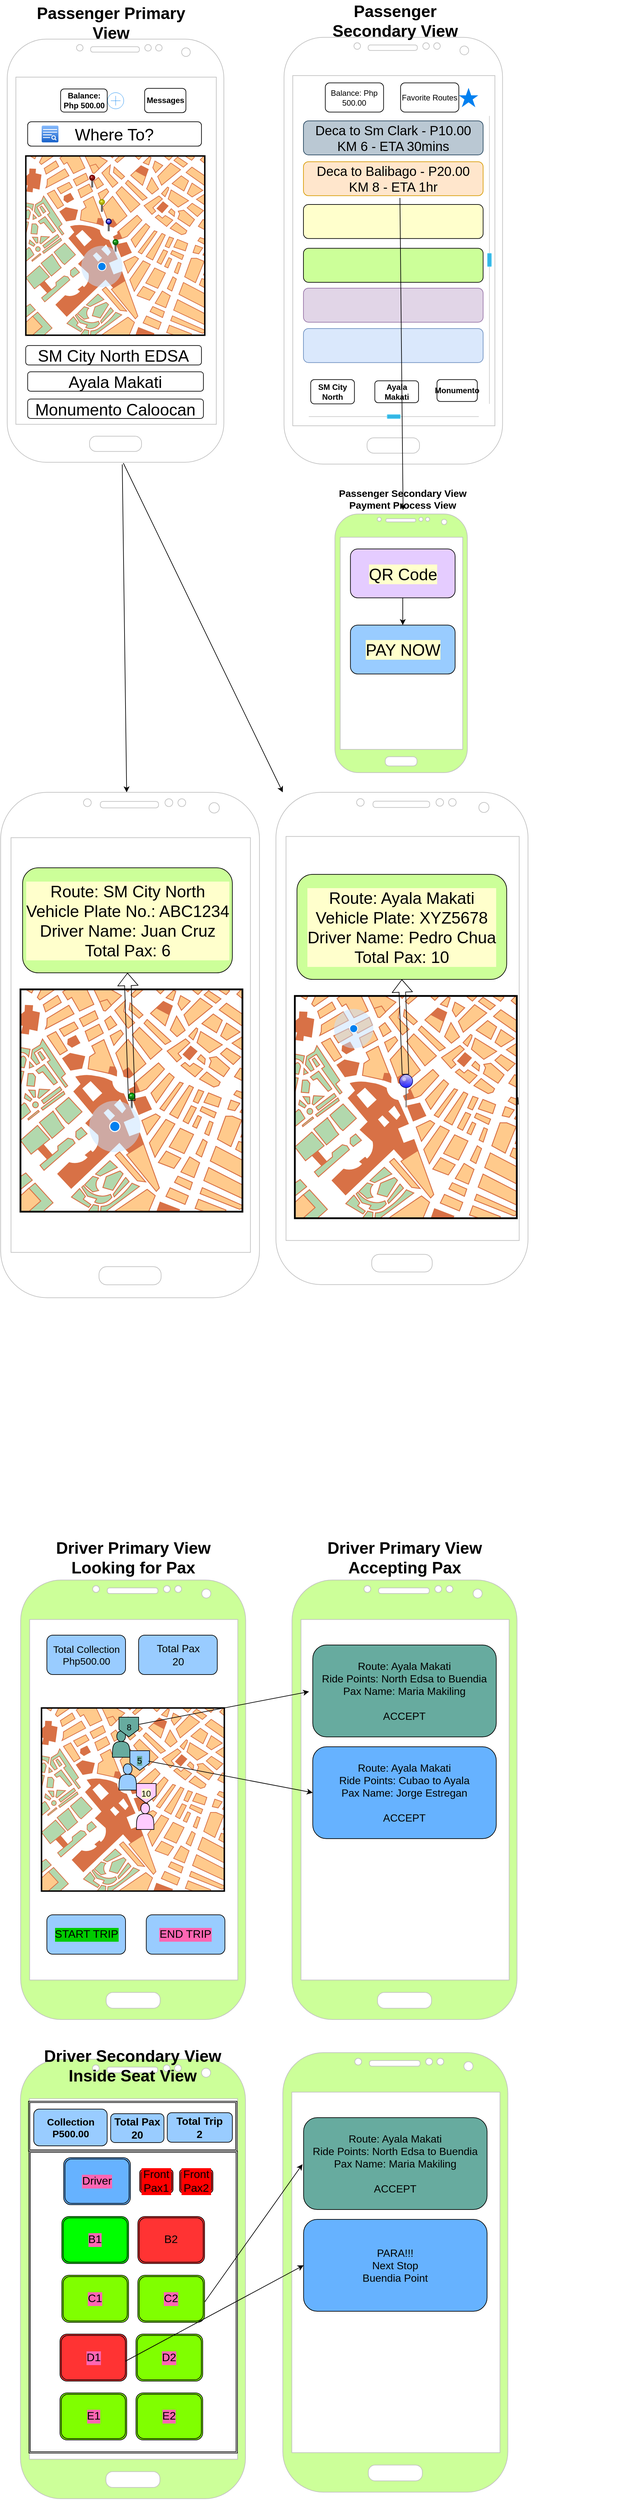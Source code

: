 <mxfile version="14.9.3" type="github">
  <diagram id="piDafpqhtRUU5qUU-vj8" name="Page-1">
    <mxGraphModel dx="1588" dy="2002" grid="1" gridSize="10" guides="1" tooltips="1" connect="1" arrows="1" fold="1" page="1" pageScale="1" pageWidth="827" pageHeight="1169" math="0" shadow="0">
      <root>
        <mxCell id="0" />
        <mxCell id="1" parent="0" />
        <mxCell id="udgCYuw0WRuSbdg0uXdK-69" value="" style="endArrow=classic;html=1;fontSize=25;fontColor=none;exitX=0.531;exitY=1.005;exitDx=0;exitDy=0;exitPerimeter=0;" edge="1" parent="1" source="x3bXPSNRKuim9LjTw-3l-4" target="udgCYuw0WRuSbdg0uXdK-16">
          <mxGeometry width="50" height="50" relative="1" as="geometry">
            <mxPoint x="710" y="-66" as="sourcePoint" />
            <mxPoint x="760" y="-116" as="targetPoint" />
          </mxGeometry>
        </mxCell>
        <mxCell id="udgCYuw0WRuSbdg0uXdK-70" value="" style="endArrow=classic;html=1;fontSize=25;fontColor=none;exitX=0.536;exitY=1.002;exitDx=0;exitDy=0;exitPerimeter=0;" edge="1" parent="1" source="x3bXPSNRKuim9LjTw-3l-4" target="udgCYuw0WRuSbdg0uXdK-18">
          <mxGeometry width="50" height="50" relative="1" as="geometry">
            <mxPoint x="496.906" y="-201.65" as="sourcePoint" />
            <mxPoint x="494.447" y="-146" as="targetPoint" />
          </mxGeometry>
        </mxCell>
        <mxCell id="udgCYuw0WRuSbdg0uXdK-122" value="" style="group" vertex="1" connectable="0" parent="1">
          <mxGeometry x="20" y="-1140" width="755.76" height="680" as="geometry" />
        </mxCell>
        <mxCell id="x3bXPSNRKuim9LjTw-3l-4" value="" style="verticalLabelPosition=bottom;verticalAlign=top;html=1;shadow=0;dashed=0;strokeWidth=1;shape=mxgraph.android.phone2;strokeColor=#c0c0c0;" parent="udgCYuw0WRuSbdg0uXdK-122" vertex="1">
          <mxGeometry y="32.601" width="330.571" height="644.62" as="geometry" />
        </mxCell>
        <mxCell id="x3bXPSNRKuim9LjTw-3l-10" value="" style="group" parent="udgCYuw0WRuSbdg0uXdK-122" vertex="1" connectable="0">
          <mxGeometry x="28.215" y="210.428" width="274.148" height="274.149" as="geometry" />
        </mxCell>
        <mxCell id="x3bXPSNRKuim9LjTw-3l-5" value="" style="verticalLabelPosition=bottom;shadow=0;dashed=0;align=center;html=1;verticalAlign=top;strokeWidth=1;shape=mxgraph.mockup.misc.map;" parent="x3bXPSNRKuim9LjTw-3l-10" vertex="1">
          <mxGeometry width="274.148" height="274.149" as="geometry" />
        </mxCell>
        <mxCell id="x3bXPSNRKuim9LjTw-3l-6" value="" style="verticalLabelPosition=top;shadow=0;dashed=0;align=center;html=1;verticalAlign=bottom;strokeWidth=1;shape=mxgraph.mockup.misc.pin;fillColor2=#ccccff;fillColor3=#0000ff;strokeColor=#000066;" parent="x3bXPSNRKuim9LjTw-3l-10" vertex="1">
          <mxGeometry x="122.937" y="96.323" width="7.409" height="18.524" as="geometry" />
        </mxCell>
        <mxCell id="x3bXPSNRKuim9LjTw-3l-7" value="" style="verticalLabelPosition=top;shadow=0;dashed=0;align=center;html=1;verticalAlign=bottom;strokeWidth=1;shape=mxgraph.mockup.misc.pin;fillColor2=#ffff00;fillColor3=#888800;strokeColor=#999900;" parent="x3bXPSNRKuim9LjTw-3l-10" vertex="1">
          <mxGeometry x="112.564" y="66.685" width="7.409" height="18.524" as="geometry" />
        </mxCell>
        <mxCell id="x3bXPSNRKuim9LjTw-3l-8" value="" style="verticalLabelPosition=top;shadow=0;dashed=0;align=center;html=1;verticalAlign=bottom;strokeWidth=1;shape=mxgraph.mockup.misc.pin;fillColor2=#dd0000;fillColor3=#440000;strokeColor=#660000;" parent="x3bXPSNRKuim9LjTw-3l-10" vertex="1">
          <mxGeometry x="97.745" y="29.638" width="7.409" height="18.524" as="geometry" />
        </mxCell>
        <mxCell id="x3bXPSNRKuim9LjTw-3l-9" value="" style="verticalLabelPosition=top;shadow=0;dashed=0;align=center;html=1;verticalAlign=bottom;strokeWidth=1;shape=mxgraph.mockup.misc.pin;fillColor2=#00dd00;fillColor3=#004400;strokeColor=#006600;" parent="x3bXPSNRKuim9LjTw-3l-10" vertex="1">
          <mxGeometry x="133.369" y="127.813" width="7.409" height="18.524" as="geometry" />
        </mxCell>
        <mxCell id="udgCYuw0WRuSbdg0uXdK-47" value="" style="html=1;verticalLabelPosition=bottom;labelBackgroundColor=#ffffff;verticalAlign=top;shadow=0;dashed=0;strokeWidth=2;shape=mxgraph.ios7.misc.current_location;strokeColor=#ffffff;fillColor=#0080F0;fontSize=25;" vertex="1" parent="x3bXPSNRKuim9LjTw-3l-10">
          <mxGeometry x="84.778" y="137.074" width="62.98" height="62.98" as="geometry" />
        </mxCell>
        <mxCell id="udgCYuw0WRuSbdg0uXdK-1" value="Passenger Primary View" style="text;html=1;strokeColor=none;fillColor=none;align=center;verticalAlign=middle;whiteSpace=wrap;rounded=0;fontStyle=1;fontSize=25;" vertex="1" parent="udgCYuw0WRuSbdg0uXdK-122">
          <mxGeometry x="43.716" y="2.964" width="228.951" height="7.409" as="geometry" />
        </mxCell>
        <mxCell id="udgCYuw0WRuSbdg0uXdK-2" value="" style="verticalLabelPosition=bottom;verticalAlign=top;html=1;shadow=0;dashed=0;strokeWidth=1;shape=mxgraph.android.phone2;strokeColor=#c0c0c0;fontSize=25;" vertex="1" parent="udgCYuw0WRuSbdg0uXdK-122">
          <mxGeometry x="422.336" y="29.823" width="333.424" height="650.177" as="geometry" />
        </mxCell>
        <mxCell id="udgCYuw0WRuSbdg0uXdK-3" value="Balance: Php 500.00" style="rounded=1;whiteSpace=wrap;html=1;" vertex="1" parent="udgCYuw0WRuSbdg0uXdK-122">
          <mxGeometry x="485.316" y="99.286" width="88.913" height="44.457" as="geometry" />
        </mxCell>
        <mxCell id="udgCYuw0WRuSbdg0uXdK-4" value="Deca to Sm Clark - P10.00&lt;br style=&quot;font-size: 20px;&quot;&gt;KM 6 - ETA 30mins" style="rounded=1;whiteSpace=wrap;html=1;fontSize=20;fillColor=#bac8d3;strokeColor=#23445d;" vertex="1" parent="udgCYuw0WRuSbdg0uXdK-122">
          <mxGeometry x="451.974" y="157.08" width="274.148" height="51.866" as="geometry" />
        </mxCell>
        <mxCell id="udgCYuw0WRuSbdg0uXdK-5" value="Deca to Balibago - P20.00&lt;br style=&quot;font-size: 20px;&quot;&gt;KM 8 - ETA 1hr" style="rounded=1;whiteSpace=wrap;html=1;fontSize=20;fillColor=#ffe6cc;strokeColor=#d79b00;" vertex="1" parent="udgCYuw0WRuSbdg0uXdK-122">
          <mxGeometry x="451.974" y="219.319" width="274.148" height="51.866" as="geometry" />
        </mxCell>
        <mxCell id="udgCYuw0WRuSbdg0uXdK-6" value="" style="rounded=1;whiteSpace=wrap;html=1;fontSize=25;labelBackgroundColor=#FFFFCC;noLabel=1;fontColor=none;fillColor=#FFFFCC;" vertex="1" parent="udgCYuw0WRuSbdg0uXdK-122">
          <mxGeometry x="451.974" y="284.522" width="274.148" height="51.866" as="geometry" />
        </mxCell>
        <mxCell id="udgCYuw0WRuSbdg0uXdK-7" value="" style="rounded=1;whiteSpace=wrap;html=1;fontSize=25;fillColor=#CCFF99;" vertex="1" parent="udgCYuw0WRuSbdg0uXdK-122">
          <mxGeometry x="451.974" y="351.207" width="274.148" height="51.866" as="geometry" />
        </mxCell>
        <mxCell id="udgCYuw0WRuSbdg0uXdK-8" value="" style="rounded=1;whiteSpace=wrap;html=1;fontSize=25;fillColor=#e1d5e7;strokeColor=#9673a6;" vertex="1" parent="udgCYuw0WRuSbdg0uXdK-122">
          <mxGeometry x="451.974" y="411.964" width="274.148" height="51.866" as="geometry" />
        </mxCell>
        <mxCell id="udgCYuw0WRuSbdg0uXdK-9" value="" style="rounded=1;whiteSpace=wrap;html=1;fontSize=25;fillColor=#dae8fc;strokeColor=#6c8ebf;" vertex="1" parent="udgCYuw0WRuSbdg0uXdK-122">
          <mxGeometry x="451.974" y="473.462" width="274.148" height="51.866" as="geometry" />
        </mxCell>
        <mxCell id="udgCYuw0WRuSbdg0uXdK-11" value="Passenger Secondary View" style="text;html=1;strokeColor=none;fillColor=none;align=center;verticalAlign=middle;whiteSpace=wrap;rounded=0;fontStyle=1;fontSize=25;" vertex="1" parent="udgCYuw0WRuSbdg0uXdK-122">
          <mxGeometry x="464.57" width="254.143" height="7.409" as="geometry" />
        </mxCell>
        <mxCell id="udgCYuw0WRuSbdg0uXdK-12" value="SM City North EDSA" style="rounded=1;whiteSpace=wrap;html=1;fontSize=25;" vertex="1" parent="udgCYuw0WRuSbdg0uXdK-122">
          <mxGeometry x="28.215" y="499.395" width="268.161" height="29.638" as="geometry" />
        </mxCell>
        <mxCell id="udgCYuw0WRuSbdg0uXdK-13" value="Where To?" style="rounded=1;whiteSpace=wrap;html=1;fontSize=25;" vertex="1" parent="udgCYuw0WRuSbdg0uXdK-122">
          <mxGeometry x="31.208" y="158.562" width="265.168" height="37.047" as="geometry" />
        </mxCell>
        <mxCell id="udgCYuw0WRuSbdg0uXdK-19" value="&lt;b&gt;SM City North&lt;/b&gt;" style="rounded=1;whiteSpace=wrap;html=1;" vertex="1" parent="udgCYuw0WRuSbdg0uXdK-122">
          <mxGeometry x="463.088" y="551.261" width="66.685" height="37.047" as="geometry" />
        </mxCell>
        <mxCell id="udgCYuw0WRuSbdg0uXdK-20" value="&lt;b&gt;Ayala Makati&lt;/b&gt;" style="rounded=1;whiteSpace=wrap;html=1;" vertex="1" parent="udgCYuw0WRuSbdg0uXdK-122">
          <mxGeometry x="560.892" y="553.114" width="66.685" height="33.342" as="geometry" />
        </mxCell>
        <mxCell id="udgCYuw0WRuSbdg0uXdK-21" value="&lt;b&gt;Monumento&lt;/b&gt;" style="rounded=1;whiteSpace=wrap;html=1;" vertex="1" parent="udgCYuw0WRuSbdg0uXdK-122">
          <mxGeometry x="655.733" y="551.261" width="61.498" height="33.342" as="geometry" />
        </mxCell>
        <mxCell id="udgCYuw0WRuSbdg0uXdK-35" value="" style="verticalLabelPosition=bottom;verticalAlign=top;html=1;shadow=0;dashed=0;strokeWidth=1;shape=mxgraph.android.quickscroll3;dy=0.5;fillColor=#33b5e5;strokeColor=#66D5F5;fontSize=25;" vertex="1" parent="udgCYuw0WRuSbdg0uXdK-122">
          <mxGeometry x="733.532" y="149.67" width="4.446" height="438.638" as="geometry" />
        </mxCell>
        <mxCell id="udgCYuw0WRuSbdg0uXdK-37" value="Messages" style="rounded=1;whiteSpace=wrap;html=1;fontStyle=1" vertex="1" parent="udgCYuw0WRuSbdg0uXdK-122">
          <mxGeometry x="209.686" y="107.622" width="62.98" height="37.047" as="geometry" />
        </mxCell>
        <mxCell id="udgCYuw0WRuSbdg0uXdK-38" value="Favorite Routes" style="rounded=1;whiteSpace=wrap;html=1;" vertex="1" parent="udgCYuw0WRuSbdg0uXdK-122">
          <mxGeometry x="600.162" y="99.286" width="88.913" height="44.457" as="geometry" />
        </mxCell>
        <mxCell id="udgCYuw0WRuSbdg0uXdK-39" value="" style="verticalLabelPosition=bottom;verticalAlign=top;html=1;shadow=0;dashed=0;strokeWidth=1;shape=mxgraph.android.quickscroll3;dy=0.5;fillColor=#33b5e5;strokeColor=#66D5F5;fontSize=25;rotation=90;" vertex="1" parent="udgCYuw0WRuSbdg0uXdK-122">
          <mxGeometry x="587.566" y="477.908" width="4.446" height="259.33" as="geometry" />
        </mxCell>
        <mxCell id="udgCYuw0WRuSbdg0uXdK-46" value="" style="verticalLabelPosition=bottom;verticalAlign=top;html=1;shadow=0;dashed=0;strokeWidth=1;shape=mxgraph.ios.iSortFindIcon;fillColor=#8BbEff;fillColor2=#135Ec8;strokeColor=#ffffff;fontSize=25;" vertex="1" parent="udgCYuw0WRuSbdg0uXdK-122">
          <mxGeometry x="51.866" y="163.563" width="27.044" height="27.044" as="geometry" />
        </mxCell>
        <mxCell id="udgCYuw0WRuSbdg0uXdK-52" value="Monumento Caloocan" style="rounded=1;whiteSpace=wrap;html=1;fontSize=25;" vertex="1" parent="udgCYuw0WRuSbdg0uXdK-122">
          <mxGeometry x="31.208" y="580.899" width="268.161" height="29.638" as="geometry" />
        </mxCell>
        <mxCell id="udgCYuw0WRuSbdg0uXdK-54" value="" style="html=1;verticalLabelPosition=bottom;labelBackgroundColor=#ffffff;verticalAlign=top;shadow=0;dashed=0;strokeWidth=2;shape=mxgraph.ios7.misc.star;fillColor=#0080f0;strokeColor=none;fontSize=25;" vertex="1" parent="udgCYuw0WRuSbdg0uXdK-122">
          <mxGeometry x="689.075" y="106.696" width="29.638" height="29.638" as="geometry" />
        </mxCell>
        <mxCell id="udgCYuw0WRuSbdg0uXdK-53" value="Ayala Makati" style="rounded=1;whiteSpace=wrap;html=1;fontSize=25;" vertex="1" parent="udgCYuw0WRuSbdg0uXdK-122">
          <mxGeometry x="31.208" y="539.406" width="268.161" height="29.638" as="geometry" />
        </mxCell>
        <mxCell id="udgCYuw0WRuSbdg0uXdK-55" value="" style="group" vertex="1" connectable="0" parent="udgCYuw0WRuSbdg0uXdK-122">
          <mxGeometry x="81.504" y="108.548" width="96.322" height="35.195" as="geometry" />
        </mxCell>
        <mxCell id="x3bXPSNRKuim9LjTw-3l-11" value="Balance: Php 500.00" style="rounded=1;whiteSpace=wrap;html=1;fontStyle=1" parent="udgCYuw0WRuSbdg0uXdK-55" vertex="1">
          <mxGeometry width="71.101" height="35.195" as="geometry" />
        </mxCell>
        <mxCell id="udgCYuw0WRuSbdg0uXdK-51" value="" style="html=1;verticalLabelPosition=bottom;labelBackgroundColor=#ffffff;verticalAlign=top;shadow=0;dashed=0;strokeWidth=2;shape=mxgraph.ios7.misc.increase;strokeColor=#0080f0;fontSize=25;" vertex="1" parent="udgCYuw0WRuSbdg0uXdK-55">
          <mxGeometry x="71.627" y="5.557" width="24.696" height="24.696" as="geometry" />
        </mxCell>
        <mxCell id="udgCYuw0WRuSbdg0uXdK-74" value="" style="endArrow=classic;html=1;fontSize=25;fontColor=none;exitX=0.537;exitY=1.063;exitDx=0;exitDy=0;exitPerimeter=0;" edge="1" parent="1" source="udgCYuw0WRuSbdg0uXdK-5">
          <mxGeometry width="50" height="50" relative="1" as="geometry">
            <mxPoint x="1540" y="-760" as="sourcePoint" />
            <mxPoint x="624" y="-390" as="targetPoint" />
          </mxGeometry>
        </mxCell>
        <mxCell id="udgCYuw0WRuSbdg0uXdK-124" value="" style="group" vertex="1" connectable="0" parent="1">
          <mxGeometry x="10" y="30" width="976" height="780" as="geometry" />
        </mxCell>
        <mxCell id="udgCYuw0WRuSbdg0uXdK-16" value="" style="verticalLabelPosition=bottom;verticalAlign=top;html=1;shadow=0;dashed=0;strokeWidth=1;shape=mxgraph.android.phone2;strokeColor=#c0c0c0;fontSize=25;" vertex="1" parent="udgCYuw0WRuSbdg0uXdK-124">
          <mxGeometry y="10" width="394.87" height="770" as="geometry" />
        </mxCell>
        <mxCell id="udgCYuw0WRuSbdg0uXdK-56" value="Route: SM City North&lt;br&gt;Vehicle Plate No.: ABC1234&lt;br&gt;Driver Name: Juan Cruz&lt;br&gt;Total Pax: 6" style="rounded=1;whiteSpace=wrap;html=1;labelBackgroundColor=#FFFFCC;fontSize=25;fontColor=none;fillColor=#CCFF99;" vertex="1" parent="udgCYuw0WRuSbdg0uXdK-124">
          <mxGeometry x="33.5" y="125" width="320" height="160" as="geometry" />
        </mxCell>
        <mxCell id="udgCYuw0WRuSbdg0uXdK-60" value="" style="group" vertex="1" connectable="0" parent="udgCYuw0WRuSbdg0uXdK-124">
          <mxGeometry x="30" y="310" width="340" height="340" as="geometry" />
        </mxCell>
        <mxCell id="udgCYuw0WRuSbdg0uXdK-57" value="" style="verticalLabelPosition=bottom;shadow=0;dashed=0;align=center;html=1;verticalAlign=top;strokeWidth=1;shape=mxgraph.mockup.misc.map;" vertex="1" parent="udgCYuw0WRuSbdg0uXdK-60">
          <mxGeometry width="340.0" height="340" as="geometry" />
        </mxCell>
        <mxCell id="udgCYuw0WRuSbdg0uXdK-58" value="" style="verticalLabelPosition=top;shadow=0;dashed=0;align=center;html=1;verticalAlign=bottom;strokeWidth=1;shape=mxgraph.mockup.misc.pin;fillColor2=#00dd00;fillColor3=#004400;strokeColor=#006600;" vertex="1" parent="udgCYuw0WRuSbdg0uXdK-60">
          <mxGeometry x="165.405" y="158.514" width="9.189" height="22.973" as="geometry" />
        </mxCell>
        <mxCell id="udgCYuw0WRuSbdg0uXdK-59" value="" style="html=1;verticalLabelPosition=bottom;labelBackgroundColor=#ffffff;verticalAlign=top;shadow=0;dashed=0;strokeWidth=2;shape=mxgraph.ios7.misc.current_location;strokeColor=#ffffff;fillColor=#0080F0;fontSize=25;" vertex="1" parent="udgCYuw0WRuSbdg0uXdK-60">
          <mxGeometry x="105.143" y="170" width="78.108" height="78.108" as="geometry" />
        </mxCell>
        <mxCell id="udgCYuw0WRuSbdg0uXdK-61" value="" style="shape=flexArrow;endArrow=classic;html=1;fontSize=25;fontColor=none;entryX=0.5;entryY=1;entryDx=0;entryDy=0;" edge="1" parent="udgCYuw0WRuSbdg0uXdK-60" target="udgCYuw0WRuSbdg0uXdK-56">
          <mxGeometry width="50" height="50" relative="1" as="geometry">
            <mxPoint x="170" y="170" as="sourcePoint" />
            <mxPoint x="200" y="60" as="targetPoint" />
          </mxGeometry>
        </mxCell>
        <mxCell id="udgCYuw0WRuSbdg0uXdK-66" value="" style="shape=flexArrow;endArrow=none;html=1;fontSize=25;fontColor=none;entryX=0.5;entryY=1;entryDx=0;entryDy=0;" edge="1" parent="udgCYuw0WRuSbdg0uXdK-124" target="udgCYuw0WRuSbdg0uXdK-65">
          <mxGeometry width="50" height="50" relative="1" as="geometry">
            <mxPoint x="790.0" y="480" as="sourcePoint" />
            <mxPoint x="783.5" y="285" as="targetPoint" />
          </mxGeometry>
        </mxCell>
        <mxCell id="udgCYuw0WRuSbdg0uXdK-127" value="" style="group" vertex="1" connectable="0" parent="udgCYuw0WRuSbdg0uXdK-124">
          <mxGeometry x="420" y="10" width="384.62" height="750" as="geometry" />
        </mxCell>
        <mxCell id="udgCYuw0WRuSbdg0uXdK-18" value="" style="verticalLabelPosition=bottom;verticalAlign=top;html=1;shadow=0;dashed=0;strokeWidth=1;shape=mxgraph.android.phone2;strokeColor=#c0c0c0;fontSize=25;" vertex="1" parent="udgCYuw0WRuSbdg0uXdK-127">
          <mxGeometry width="384.62" height="750" as="geometry" />
        </mxCell>
        <mxCell id="udgCYuw0WRuSbdg0uXdK-62" value="Route: Ayala Makati&lt;br&gt;Vehicle Plate: XYZ5678&lt;br&gt;Driver Name: Pedro Chua&lt;br&gt;Total Pax: 10" style="rounded=1;whiteSpace=wrap;html=1;labelBackgroundColor=#FFFFCC;fontSize=25;fontColor=none;fillColor=#CCFF99;" vertex="1" parent="udgCYuw0WRuSbdg0uXdK-127">
          <mxGeometry x="32.12" y="125" width="320" height="160" as="geometry" />
        </mxCell>
        <mxCell id="udgCYuw0WRuSbdg0uXdK-63" value="" style="verticalLabelPosition=bottom;shadow=0;dashed=0;align=center;html=1;verticalAlign=top;strokeWidth=1;shape=mxgraph.mockup.misc.map;" vertex="1" parent="udgCYuw0WRuSbdg0uXdK-127">
          <mxGeometry x="28.62" y="310" width="340.0" height="340" as="geometry" />
        </mxCell>
        <mxCell id="udgCYuw0WRuSbdg0uXdK-64" value="" style="shape=flexArrow;endArrow=classic;html=1;fontSize=25;fontColor=none;entryX=0.5;entryY=1;entryDx=0;entryDy=0;startArrow=none;" edge="1" parent="udgCYuw0WRuSbdg0uXdK-127" target="udgCYuw0WRuSbdg0uXdK-62" source="udgCYuw0WRuSbdg0uXdK-65">
          <mxGeometry width="50" height="50" relative="1" as="geometry">
            <mxPoint x="198.62" y="480" as="sourcePoint" />
            <mxPoint x="-21.38" y="-320" as="targetPoint" />
          </mxGeometry>
        </mxCell>
        <mxCell id="udgCYuw0WRuSbdg0uXdK-65" value="" style="verticalLabelPosition=top;html=1;shadow=0;dashed=0;verticalAlign=bottom;strokeWidth=1;shape=mxgraph.ios.iPin;fillColor2=#ccccff;fillColor3=#0000ff;strokeColor=#000066;labelBackgroundColor=#FFFFCC;fontSize=25;fontColor=none;fillColor=#CCFF99;" vertex="1" parent="udgCYuw0WRuSbdg0uXdK-127">
          <mxGeometry x="188.62" y="430" width="20" height="50" as="geometry" />
        </mxCell>
        <mxCell id="udgCYuw0WRuSbdg0uXdK-68" value="" style="html=1;verticalLabelPosition=bottom;labelBackgroundColor=#ffffff;verticalAlign=top;shadow=0;dashed=0;strokeWidth=2;shape=mxgraph.ios7.misc.current_location;strokeColor=#ffffff;fillColor=#0080F0;fontSize=25;fontColor=none;" vertex="1" parent="udgCYuw0WRuSbdg0uXdK-127">
          <mxGeometry x="88.62" y="330" width="60" height="60" as="geometry" />
        </mxCell>
        <mxCell id="udgCYuw0WRuSbdg0uXdK-123" value="" style="group" vertex="1" connectable="0" parent="1">
          <mxGeometry x="520" y="-410" width="204.97" height="420" as="geometry" />
        </mxCell>
        <mxCell id="udgCYuw0WRuSbdg0uXdK-72" value="" style="verticalLabelPosition=bottom;verticalAlign=top;html=1;shadow=0;dashed=0;strokeWidth=1;shape=mxgraph.android.phone2;strokeColor=#c0c0c0;labelBackgroundColor=#FFFFCC;fontSize=25;fontColor=none;fillColor=#CCFF99;" vertex="1" parent="udgCYuw0WRuSbdg0uXdK-123">
          <mxGeometry y="26.028" width="202.036" height="393.972" as="geometry" />
        </mxCell>
        <mxCell id="udgCYuw0WRuSbdg0uXdK-73" value="QR Code" style="rounded=1;whiteSpace=wrap;html=1;labelBackgroundColor=#FFFFCC;fontSize=25;fontColor=none;fillColor=#E5CCFF;" vertex="1" parent="udgCYuw0WRuSbdg0uXdK-123">
          <mxGeometry x="23.662" y="79.268" width="159.717" height="74.535" as="geometry" />
        </mxCell>
        <mxCell id="udgCYuw0WRuSbdg0uXdK-76" value="PAY NOW" style="rounded=1;whiteSpace=wrap;html=1;labelBackgroundColor=#FFFFCC;fontSize=25;fontColor=none;fillColor=#99CCFF;" vertex="1" parent="udgCYuw0WRuSbdg0uXdK-123">
          <mxGeometry x="23.662" y="195.211" width="159.717" height="74.535" as="geometry" />
        </mxCell>
        <mxCell id="udgCYuw0WRuSbdg0uXdK-96" value="Passenger Secondary View&lt;br style=&quot;font-size: 15px;&quot;&gt;Payment Process View" style="text;html=1;strokeColor=none;fillColor=none;align=center;verticalAlign=middle;whiteSpace=wrap;rounded=0;fontStyle=1;fontSize=15;" vertex="1" parent="udgCYuw0WRuSbdg0uXdK-123">
          <mxGeometry x="2.07" width="202.9" height="5.915" as="geometry" />
        </mxCell>
        <mxCell id="udgCYuw0WRuSbdg0uXdK-77" value="" style="endArrow=classic;html=1;fontSize=25;fontColor=none;entryX=0.5;entryY=0;entryDx=0;entryDy=0;exitX=0.5;exitY=1;exitDx=0;exitDy=0;" edge="1" parent="udgCYuw0WRuSbdg0uXdK-123" source="udgCYuw0WRuSbdg0uXdK-73" target="udgCYuw0WRuSbdg0uXdK-76">
          <mxGeometry width="50" height="50" relative="1" as="geometry">
            <mxPoint x="910.978" y="-449.577" as="sourcePoint" />
            <mxPoint x="940.555" y="-479.155" as="targetPoint" />
          </mxGeometry>
        </mxCell>
        <mxCell id="udgCYuw0WRuSbdg0uXdK-126" value="" style="group" vertex="1" connectable="0" parent="1">
          <mxGeometry x="40" y="1200" width="757.84" height="1439.5" as="geometry" />
        </mxCell>
        <mxCell id="udgCYuw0WRuSbdg0uXdK-71" value="" style="verticalLabelPosition=bottom;verticalAlign=top;html=1;shadow=0;dashed=0;strokeWidth=1;shape=mxgraph.android.phone2;strokeColor=#c0c0c0;labelBackgroundColor=#FFFFCC;fontSize=25;fontColor=none;fillColor=#CCFF99;" vertex="1" parent="udgCYuw0WRuSbdg0uXdK-126">
          <mxGeometry x="414.5" y="40" width="343.34" height="669.5" as="geometry" />
        </mxCell>
        <mxCell id="udgCYuw0WRuSbdg0uXdK-78" value="" style="verticalLabelPosition=bottom;verticalAlign=top;html=1;shadow=0;dashed=0;strokeWidth=1;shape=mxgraph.android.phone2;strokeColor=#c0c0c0;labelBackgroundColor=#FFFFCC;fontSize=25;fontColor=none;fillColor=#CCFF99;" vertex="1" parent="udgCYuw0WRuSbdg0uXdK-126">
          <mxGeometry x="0.5" y="40" width="343.34" height="669.5" as="geometry" />
        </mxCell>
        <mxCell id="udgCYuw0WRuSbdg0uXdK-79" value="" style="verticalLabelPosition=bottom;shadow=0;dashed=0;align=center;html=1;verticalAlign=top;strokeWidth=1;shape=mxgraph.mockup.misc.map;" vertex="1" parent="udgCYuw0WRuSbdg0uXdK-126">
          <mxGeometry x="32.17" y="234.75" width="280" height="280" as="geometry" />
        </mxCell>
        <mxCell id="udgCYuw0WRuSbdg0uXdK-80" value="Total Collection&lt;br style=&quot;font-size: 15px;&quot;&gt;Php500.00" style="rounded=1;whiteSpace=wrap;html=1;labelBackgroundColor=none;fontSize=15;fontColor=none;fillColor=#99CCFF;" vertex="1" parent="udgCYuw0WRuSbdg0uXdK-126">
          <mxGeometry x="40.5" y="124" width="120" height="60" as="geometry" />
        </mxCell>
        <mxCell id="udgCYuw0WRuSbdg0uXdK-81" value="Total Pax&lt;br style=&quot;font-size: 16px;&quot;&gt;20" style="rounded=1;whiteSpace=wrap;html=1;labelBackgroundColor=#99CCFF;fontSize=16;fontColor=none;fillColor=#99CCFF;" vertex="1" parent="udgCYuw0WRuSbdg0uXdK-126">
          <mxGeometry x="180.5" y="124" width="120" height="60" as="geometry" />
        </mxCell>
        <mxCell id="udgCYuw0WRuSbdg0uXdK-82" value="START TRIP" style="rounded=1;whiteSpace=wrap;html=1;labelBackgroundColor=#00CC00;fontSize=17;fontColor=none;fillColor=#99CCFF;" vertex="1" parent="udgCYuw0WRuSbdg0uXdK-126">
          <mxGeometry x="40.5" y="550" width="120" height="60" as="geometry" />
        </mxCell>
        <mxCell id="udgCYuw0WRuSbdg0uXdK-83" value="END TRIP" style="rounded=1;whiteSpace=wrap;html=1;labelBackgroundColor=#FF66B3;fontSize=17;fontColor=none;fillColor=#99CCFF;" vertex="1" parent="udgCYuw0WRuSbdg0uXdK-126">
          <mxGeometry x="192.17" y="550" width="120" height="60" as="geometry" />
        </mxCell>
        <mxCell id="udgCYuw0WRuSbdg0uXdK-84" value="" style="shape=actor;whiteSpace=wrap;html=1;labelBackgroundColor=#FFFFCC;fontSize=25;fontColor=none;fillColor=#67AB9F;" vertex="1" parent="udgCYuw0WRuSbdg0uXdK-126">
          <mxGeometry x="140.5" y="270" width="26.67" height="40" as="geometry" />
        </mxCell>
        <mxCell id="udgCYuw0WRuSbdg0uXdK-85" value="" style="shape=actor;whiteSpace=wrap;html=1;labelBackgroundColor=#FFFFCC;fontSize=25;fontColor=none;fillColor=#99CCFF;" vertex="1" parent="udgCYuw0WRuSbdg0uXdK-126">
          <mxGeometry x="150.5" y="320" width="26.67" height="40" as="geometry" />
        </mxCell>
        <mxCell id="udgCYuw0WRuSbdg0uXdK-86" value="" style="shape=actor;whiteSpace=wrap;html=1;labelBackgroundColor=#FFFFCC;fontSize=25;fontColor=none;fillColor=#FFCCFF;" vertex="1" parent="udgCYuw0WRuSbdg0uXdK-126">
          <mxGeometry x="177.17" y="380" width="26.67" height="40" as="geometry" />
        </mxCell>
        <mxCell id="udgCYuw0WRuSbdg0uXdK-87" value="&lt;font style=&quot;font-size: 13px;&quot;&gt;10&lt;/font&gt;" style="shape=offPageConnector;whiteSpace=wrap;html=1;labelBackgroundColor=#FFFFCC;fontSize=13;fontColor=none;fillColor=#FFCCFF;" vertex="1" parent="udgCYuw0WRuSbdg0uXdK-126">
          <mxGeometry x="177.17" y="350" width="30" height="30" as="geometry" />
        </mxCell>
        <mxCell id="udgCYuw0WRuSbdg0uXdK-88" value="&lt;font style=&quot;font-size: 13px&quot;&gt;8&lt;/font&gt;" style="shape=offPageConnector;whiteSpace=wrap;html=1;labelBackgroundColor=#67AB9F;fontSize=13;fontColor=none;fillColor=#67AB9F;" vertex="1" parent="udgCYuw0WRuSbdg0uXdK-126">
          <mxGeometry x="150.5" y="249" width="30" height="30" as="geometry" />
        </mxCell>
        <mxCell id="udgCYuw0WRuSbdg0uXdK-89" value="&lt;font style=&quot;font-size: 13px&quot;&gt;5&lt;/font&gt;" style="shape=offPageConnector;whiteSpace=wrap;html=1;labelBackgroundColor=#67AB9F;fontSize=13;fontColor=none;fillColor=#99CCFF;" vertex="1" parent="udgCYuw0WRuSbdg0uXdK-126">
          <mxGeometry x="167.17" y="300" width="30" height="30" as="geometry" />
        </mxCell>
        <mxCell id="udgCYuw0WRuSbdg0uXdK-90" value="Driver Primary View&lt;br&gt;Looking for Pax" style="text;html=1;strokeColor=none;fillColor=none;align=center;verticalAlign=middle;whiteSpace=wrap;rounded=0;fontStyle=1;fontSize=25;" vertex="1" parent="udgCYuw0WRuSbdg0uXdK-126">
          <mxGeometry x="0.5" width="343" height="10" as="geometry" />
        </mxCell>
        <mxCell id="udgCYuw0WRuSbdg0uXdK-91" value="&lt;font style=&quot;font-size: 16px;&quot;&gt;Route: Ayala Makati&lt;br style=&quot;font-size: 16px;&quot;&gt;Ride Points: North Edsa to Buendia&lt;br style=&quot;font-size: 16px;&quot;&gt;Pax Name: Maria Makiling&lt;br style=&quot;font-size: 16px;&quot;&gt;&lt;br style=&quot;font-size: 16px;&quot;&gt;ACCEPT&lt;/font&gt;" style="rounded=1;whiteSpace=wrap;html=1;labelBackgroundColor=#67AB9F;fontSize=16;fontColor=none;fillColor=#67AB9F;" vertex="1" parent="udgCYuw0WRuSbdg0uXdK-126">
          <mxGeometry x="446.17" y="139" width="280" height="140" as="geometry" />
        </mxCell>
        <mxCell id="udgCYuw0WRuSbdg0uXdK-92" value="" style="endArrow=classic;html=1;fontSize=16;fontColor=none;exitX=0.53;exitY=0.09;exitDx=0;exitDy=0;exitPerimeter=0;" edge="1" parent="udgCYuw0WRuSbdg0uXdK-126" source="udgCYuw0WRuSbdg0uXdK-79">
          <mxGeometry width="50" height="50" relative="1" as="geometry">
            <mxPoint x="390.5" y="260" as="sourcePoint" />
            <mxPoint x="440.5" y="210" as="targetPoint" />
          </mxGeometry>
        </mxCell>
        <mxCell id="udgCYuw0WRuSbdg0uXdK-93" value="&lt;font style=&quot;font-size: 16px&quot;&gt;Route: Ayala Makati&lt;br style=&quot;font-size: 16px&quot;&gt;Ride Points: Cubao to Ayala&lt;br style=&quot;font-size: 16px&quot;&gt;Pax Name: Jorge Estregan&lt;br style=&quot;font-size: 16px&quot;&gt;&lt;br style=&quot;font-size: 16px&quot;&gt;ACCEPT&lt;/font&gt;" style="rounded=1;whiteSpace=wrap;html=1;labelBackgroundColor=#66B2FF;fontSize=16;fontColor=none;fillColor=#66B2FF;" vertex="1" parent="udgCYuw0WRuSbdg0uXdK-126">
          <mxGeometry x="446.17" y="294" width="280" height="140" as="geometry" />
        </mxCell>
        <mxCell id="udgCYuw0WRuSbdg0uXdK-94" value="" style="endArrow=classic;html=1;fontSize=16;fontColor=none;exitX=0.583;exitY=0.29;exitDx=0;exitDy=0;exitPerimeter=0;entryX=0;entryY=0.5;entryDx=0;entryDy=0;" edge="1" parent="udgCYuw0WRuSbdg0uXdK-126" source="udgCYuw0WRuSbdg0uXdK-79" target="udgCYuw0WRuSbdg0uXdK-93">
          <mxGeometry width="50" height="50" relative="1" as="geometry">
            <mxPoint x="190.57" y="269.95" as="sourcePoint" />
            <mxPoint x="450.5" y="220" as="targetPoint" />
          </mxGeometry>
        </mxCell>
        <mxCell id="udgCYuw0WRuSbdg0uXdK-95" value="Driver Primary View&lt;br&gt;Accepting Pax" style="text;html=1;strokeColor=none;fillColor=none;align=center;verticalAlign=middle;whiteSpace=wrap;rounded=0;fontStyle=1;fontSize=25;" vertex="1" parent="udgCYuw0WRuSbdg0uXdK-126">
          <mxGeometry x="414.5" width="343" height="10" as="geometry" />
        </mxCell>
        <mxCell id="udgCYuw0WRuSbdg0uXdK-97" value="" style="verticalLabelPosition=bottom;verticalAlign=top;html=1;shadow=0;dashed=0;strokeWidth=1;shape=mxgraph.android.phone2;strokeColor=#c0c0c0;labelBackgroundColor=#FFFFCC;fontSize=25;fontColor=none;fillColor=#CCFF99;" vertex="1" parent="udgCYuw0WRuSbdg0uXdK-126">
          <mxGeometry x="0.16" y="770" width="343.34" height="669.5" as="geometry" />
        </mxCell>
        <mxCell id="udgCYuw0WRuSbdg0uXdK-109" value="" style="group" vertex="1" connectable="0" parent="udgCYuw0WRuSbdg0uXdK-126">
          <mxGeometry x="60.5" y="920" width="233.34" height="430" as="geometry" />
        </mxCell>
        <mxCell id="udgCYuw0WRuSbdg0uXdK-98" value="B1" style="shape=ext;double=1;rounded=1;whiteSpace=wrap;html=1;labelBackgroundColor=#FF66B3;fontSize=17;fontColor=none;fillColor=#00FF00;" vertex="1" parent="udgCYuw0WRuSbdg0uXdK-109">
          <mxGeometry x="2.834" y="89.583" width="101.817" height="71.667" as="geometry" />
        </mxCell>
        <mxCell id="udgCYuw0WRuSbdg0uXdK-99" value="B2" style="shape=ext;double=1;rounded=1;whiteSpace=wrap;html=1;labelBackgroundColor=#FF3333;fontSize=17;fontColor=none;fillColor=#FF3333;" vertex="1" parent="udgCYuw0WRuSbdg0uXdK-109">
          <mxGeometry x="118.795" y="89.583" width="101.817" height="71.667" as="geometry" />
        </mxCell>
        <mxCell id="udgCYuw0WRuSbdg0uXdK-100" value="C1" style="shape=ext;double=1;rounded=1;whiteSpace=wrap;html=1;labelBackgroundColor=#FF66B3;fontSize=17;fontColor=none;fillColor=#80FF00;" vertex="1" parent="udgCYuw0WRuSbdg0uXdK-109">
          <mxGeometry x="2.834" y="179.167" width="101.817" height="71.667" as="geometry" />
        </mxCell>
        <mxCell id="udgCYuw0WRuSbdg0uXdK-101" value="C2" style="shape=ext;double=1;rounded=1;whiteSpace=wrap;html=1;labelBackgroundColor=#FF66B3;fontSize=17;fontColor=none;fillColor=#80FF00;" vertex="1" parent="udgCYuw0WRuSbdg0uXdK-109">
          <mxGeometry x="118.795" y="179.167" width="101.817" height="71.667" as="geometry" />
        </mxCell>
        <mxCell id="udgCYuw0WRuSbdg0uXdK-102" value="D1" style="shape=ext;double=1;rounded=1;whiteSpace=wrap;html=1;labelBackgroundColor=#FF66B3;fontSize=17;fontColor=none;fillColor=#FF3333;" vertex="1" parent="udgCYuw0WRuSbdg0uXdK-109">
          <mxGeometry y="268.75" width="101.817" height="71.667" as="geometry" />
        </mxCell>
        <mxCell id="udgCYuw0WRuSbdg0uXdK-103" value="D2" style="shape=ext;double=1;rounded=1;whiteSpace=wrap;html=1;labelBackgroundColor=#FF66B3;fontSize=17;fontColor=none;fillColor=#80FF00;" vertex="1" parent="udgCYuw0WRuSbdg0uXdK-109">
          <mxGeometry x="115.962" y="268.75" width="101.817" height="71.667" as="geometry" />
        </mxCell>
        <mxCell id="udgCYuw0WRuSbdg0uXdK-104" value="E1" style="shape=ext;double=1;rounded=1;whiteSpace=wrap;html=1;labelBackgroundColor=#FF66B3;fontSize=17;fontColor=none;fillColor=#80FF00;" vertex="1" parent="udgCYuw0WRuSbdg0uXdK-109">
          <mxGeometry y="358.333" width="101.817" height="71.667" as="geometry" />
        </mxCell>
        <mxCell id="udgCYuw0WRuSbdg0uXdK-105" value="E2" style="shape=ext;double=1;rounded=1;whiteSpace=wrap;html=1;labelBackgroundColor=#FF66B3;fontSize=17;fontColor=none;fillColor=#80FF00;" vertex="1" parent="udgCYuw0WRuSbdg0uXdK-109">
          <mxGeometry x="115.962" y="358.333" width="101.817" height="71.667" as="geometry" />
        </mxCell>
        <mxCell id="udgCYuw0WRuSbdg0uXdK-106" value="Driver" style="shape=ext;double=1;rounded=1;whiteSpace=wrap;html=1;labelBackgroundColor=#FF66B3;fontSize=17;fontColor=none;fillColor=#66B2FF;" vertex="1" parent="udgCYuw0WRuSbdg0uXdK-109">
          <mxGeometry x="5.659" width="101.817" height="71.667" as="geometry" />
        </mxCell>
        <mxCell id="udgCYuw0WRuSbdg0uXdK-107" value="Front Pax1" style="shape=ext;double=1;rounded=1;whiteSpace=wrap;html=1;labelBackgroundColor=#FF0000;fontSize=17;fontColor=none;fillColor=#FF3333;" vertex="1" parent="udgCYuw0WRuSbdg0uXdK-109">
          <mxGeometry x="121.621" y="17.917" width="50.909" height="35.833" as="geometry" />
        </mxCell>
        <mxCell id="udgCYuw0WRuSbdg0uXdK-108" value="Front Pax2" style="shape=ext;double=1;rounded=1;whiteSpace=wrap;html=1;labelBackgroundColor=#FF0000;fontSize=17;fontColor=none;fillColor=#FF3333;" vertex="1" parent="udgCYuw0WRuSbdg0uXdK-109">
          <mxGeometry x="182.431" y="17.917" width="50.909" height="35.833" as="geometry" />
        </mxCell>
        <mxCell id="udgCYuw0WRuSbdg0uXdK-110" value="Collection&lt;br&gt;P500.00" style="rounded=1;whiteSpace=wrap;html=1;labelBackgroundColor=none;fontSize=15;fontColor=none;fillColor=#99CCFF;fontStyle=1" vertex="1" parent="udgCYuw0WRuSbdg0uXdK-126">
          <mxGeometry x="20.5" y="846" width="112" height="56" as="geometry" />
        </mxCell>
        <mxCell id="udgCYuw0WRuSbdg0uXdK-111" value="Total Pax&lt;br style=&quot;font-size: 16px;&quot;&gt;20" style="rounded=1;whiteSpace=wrap;html=1;labelBackgroundColor=#99CCFF;fontSize=16;fontColor=none;fillColor=#99CCFF;fontStyle=1" vertex="1" parent="udgCYuw0WRuSbdg0uXdK-126">
          <mxGeometry x="137.84" y="853" width="81.33" height="44" as="geometry" />
        </mxCell>
        <mxCell id="udgCYuw0WRuSbdg0uXdK-112" value="Total Trip&lt;br style=&quot;font-size: 16px&quot;&gt;2" style="rounded=1;whiteSpace=wrap;html=1;labelBackgroundColor=#99CCFF;fontSize=16;fontColor=none;fillColor=#99CCFF;fontStyle=1" vertex="1" parent="udgCYuw0WRuSbdg0uXdK-126">
          <mxGeometry x="224.17" y="851.5" width="99.33" height="45" as="geometry" />
        </mxCell>
        <mxCell id="udgCYuw0WRuSbdg0uXdK-113" value="" style="shape=ext;double=1;rounded=0;whiteSpace=wrap;html=1;labelBackgroundColor=none;fontSize=17;fontColor=none;fillColor=none;" vertex="1" parent="udgCYuw0WRuSbdg0uXdK-126">
          <mxGeometry x="12.5" y="834" width="318" height="76" as="geometry" />
        </mxCell>
        <mxCell id="udgCYuw0WRuSbdg0uXdK-114" value="" style="shape=ext;double=1;rounded=0;whiteSpace=wrap;html=1;labelBackgroundColor=none;fontSize=17;fontColor=none;fillColor=none;" vertex="1" parent="udgCYuw0WRuSbdg0uXdK-126">
          <mxGeometry x="13.17" y="910" width="318" height="460" as="geometry" />
        </mxCell>
        <mxCell id="udgCYuw0WRuSbdg0uXdK-115" value="Driver Secondary View&lt;br&gt;Inside Seat View" style="text;html=1;strokeColor=none;fillColor=none;align=center;verticalAlign=middle;whiteSpace=wrap;rounded=0;fontStyle=1;fontSize=25;" vertex="1" parent="udgCYuw0WRuSbdg0uXdK-126">
          <mxGeometry y="774" width="343" height="10" as="geometry" />
        </mxCell>
        <mxCell id="udgCYuw0WRuSbdg0uXdK-116" value="" style="verticalLabelPosition=bottom;verticalAlign=top;html=1;shadow=0;dashed=0;strokeWidth=1;shape=mxgraph.android.phone2;strokeColor=#c0c0c0;labelBackgroundColor=#FFFFCC;fontSize=25;fontColor=none;fillColor=#CCFF99;" vertex="1" parent="udgCYuw0WRuSbdg0uXdK-126">
          <mxGeometry x="400.5" y="760" width="343.34" height="669.5" as="geometry" />
        </mxCell>
        <mxCell id="udgCYuw0WRuSbdg0uXdK-117" value="&lt;font style=&quot;font-size: 16px;&quot;&gt;Route: Ayala Makati&lt;br style=&quot;font-size: 16px;&quot;&gt;Ride Points: North Edsa to Buendia&lt;br style=&quot;font-size: 16px;&quot;&gt;Pax Name: Maria Makiling&lt;br style=&quot;font-size: 16px;&quot;&gt;&lt;br style=&quot;font-size: 16px;&quot;&gt;ACCEPT&lt;/font&gt;" style="rounded=1;whiteSpace=wrap;html=1;labelBackgroundColor=#67AB9F;fontSize=16;fontColor=none;fillColor=#67AB9F;" vertex="1" parent="udgCYuw0WRuSbdg0uXdK-126">
          <mxGeometry x="432.17" y="859" width="280" height="140" as="geometry" />
        </mxCell>
        <mxCell id="udgCYuw0WRuSbdg0uXdK-118" value="PARA!!!&lt;br&gt;Next Stop&lt;br&gt;Buendia Point" style="rounded=1;whiteSpace=wrap;html=1;labelBackgroundColor=#66B2FF;fontSize=16;fontColor=none;fillColor=#66B2FF;" vertex="1" parent="udgCYuw0WRuSbdg0uXdK-126">
          <mxGeometry x="432.17" y="1014" width="280" height="140" as="geometry" />
        </mxCell>
        <mxCell id="udgCYuw0WRuSbdg0uXdK-119" value="" style="endArrow=classic;html=1;fontSize=17;fontColor=none;" edge="1" parent="udgCYuw0WRuSbdg0uXdK-126">
          <mxGeometry width="50" height="50" relative="1" as="geometry">
            <mxPoint x="281.17" y="1140" as="sourcePoint" />
            <mxPoint x="430.5" y="930" as="targetPoint" />
          </mxGeometry>
        </mxCell>
        <mxCell id="udgCYuw0WRuSbdg0uXdK-121" value="" style="endArrow=classic;html=1;fontSize=17;fontColor=none;entryX=0;entryY=0.5;entryDx=0;entryDy=0;" edge="1" parent="udgCYuw0WRuSbdg0uXdK-126" target="udgCYuw0WRuSbdg0uXdK-118">
          <mxGeometry width="50" height="50" relative="1" as="geometry">
            <mxPoint x="160.5" y="1230" as="sourcePoint" />
            <mxPoint x="319.83" y="1010" as="targetPoint" />
          </mxGeometry>
        </mxCell>
      </root>
    </mxGraphModel>
  </diagram>
</mxfile>
